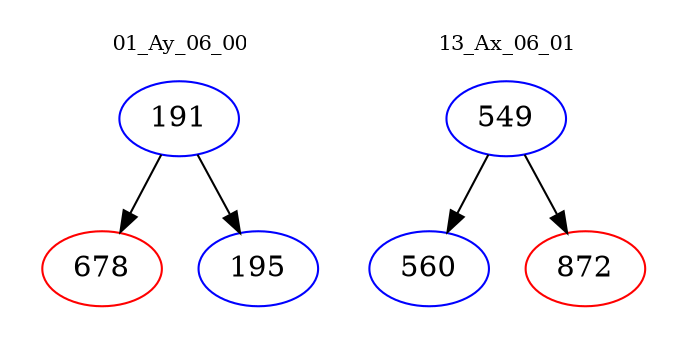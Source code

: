 digraph{
subgraph cluster_0 {
color = white
label = "01_Ay_06_00";
fontsize=10;
T0_191 [label="191", color="blue"]
T0_191 -> T0_678 [color="black"]
T0_678 [label="678", color="red"]
T0_191 -> T0_195 [color="black"]
T0_195 [label="195", color="blue"]
}
subgraph cluster_1 {
color = white
label = "13_Ax_06_01";
fontsize=10;
T1_549 [label="549", color="blue"]
T1_549 -> T1_560 [color="black"]
T1_560 [label="560", color="blue"]
T1_549 -> T1_872 [color="black"]
T1_872 [label="872", color="red"]
}
}
